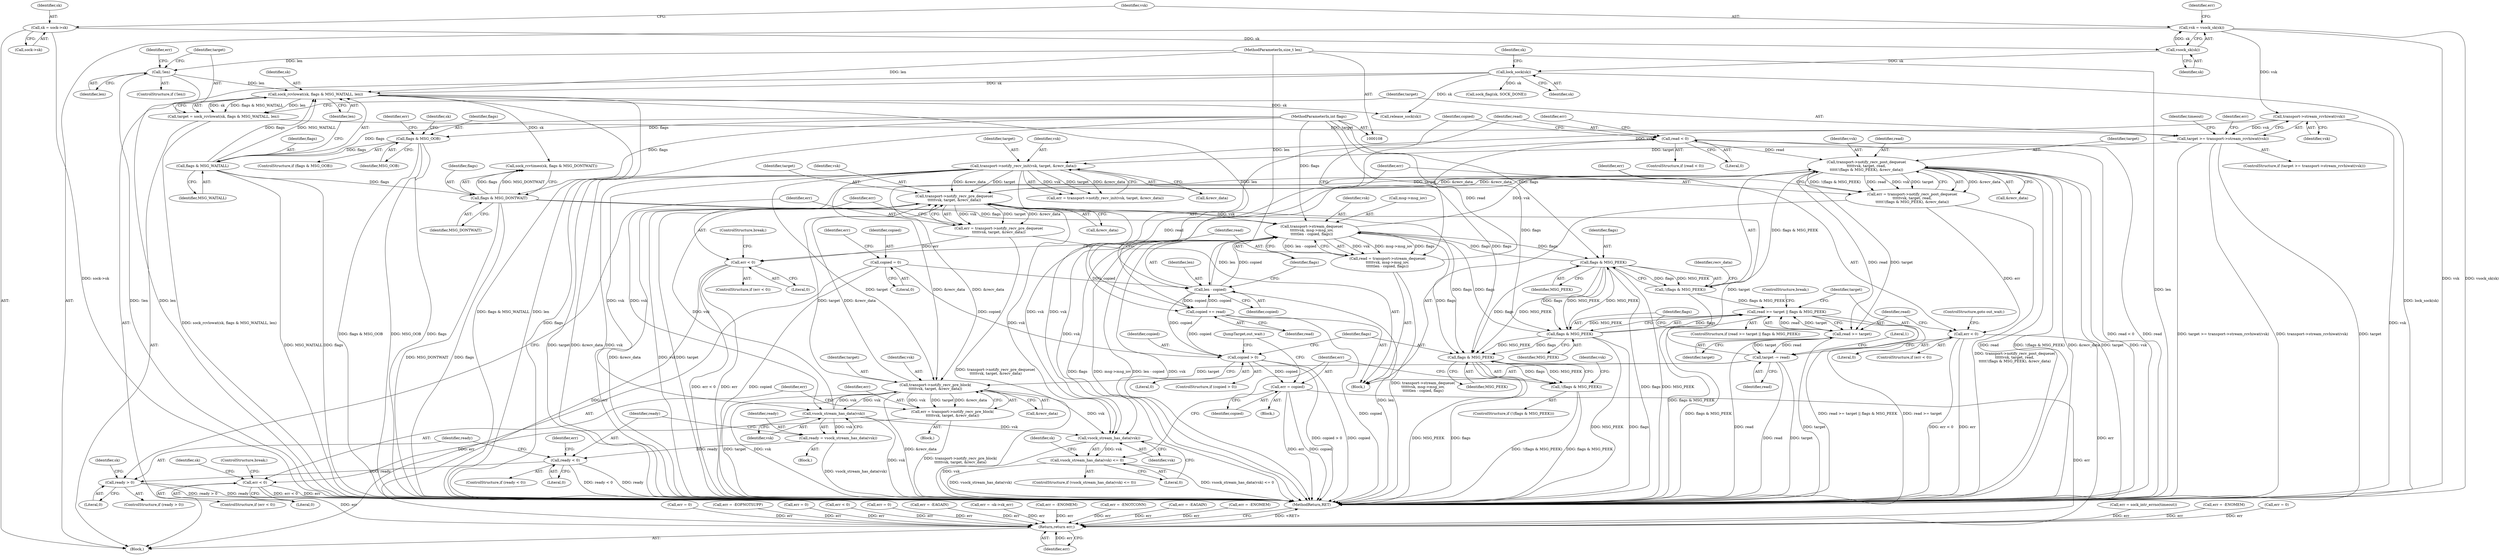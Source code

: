 digraph "0_linux_d5e0d0f607a7a029c6563a0470d88255c89a8d11@API" {
"1000288" [label="(Call,read < 0)"];
"1000276" [label="(Call,read = transport->stream_dequeue(\n\t\t\t\t\tvsk, msg->msg_iov,\n\t\t\t\t\tlen - copied, flags))"];
"1000278" [label="(Call,transport->stream_dequeue(\n\t\t\t\t\tvsk, msg->msg_iov,\n\t\t\t\t\tlen - copied, flags))"];
"1000266" [label="(Call,transport->notify_recv_pre_dequeue(\n\t\t\t\t\tvsk, target, &recv_data))"];
"1000245" [label="(Call,vsock_stream_has_data(vsk))"];
"1000363" [label="(Call,transport->notify_recv_pre_block(\n\t\t\t\t\tvsk, target, &recv_data))"];
"1000223" [label="(Call,transport->notify_recv_init(vsk, target, &recv_data))"];
"1000203" [label="(Call,transport->stream_rcvhiwat(vsk))"];
"1000129" [label="(Call,vsk = vsock_sk(sk))"];
"1000131" [label="(Call,vsock_sk(sk))"];
"1000124" [label="(Call,sk = sock->sk)"];
"1000201" [label="(Call,target >= transport->stream_rcvhiwat(vsk))"];
"1000192" [label="(Call,target = sock_rcvlowat(sk, flags & MSG_WAITALL, len))"];
"1000194" [label="(Call,sock_rcvlowat(sk, flags & MSG_WAITALL, len))"];
"1000141" [label="(Call,lock_sock(sk))"];
"1000196" [label="(Call,flags & MSG_WAITALL)"];
"1000164" [label="(Call,flags & MSG_OOB)"];
"1000113" [label="(MethodParameterIn,int flags)"];
"1000185" [label="(Call,!len)"];
"1000112" [label="(MethodParameterIn,size_t len)"];
"1000326" [label="(Call,target -= read)"];
"1000319" [label="(Call,read >= target)"];
"1000302" [label="(Call,transport->notify_recv_post_dequeue(\n\t\t\t\t\tvsk, target, read,\n\t\t\t\t\t!(flags & MSG_PEEK), &recv_data))"];
"1000288" [label="(Call,read < 0)"];
"1000306" [label="(Call,!(flags & MSG_PEEK))"];
"1000307" [label="(Call,flags & MSG_PEEK)"];
"1000322" [label="(Call,flags & MSG_PEEK)"];
"1000283" [label="(Call,len - copied)"];
"1000297" [label="(Call,copied += read)"];
"1000218" [label="(Call,copied = 0)"];
"1000215" [label="(Call,flags & MSG_DONTWAIT)"];
"1000243" [label="(Call,ready = vsock_stream_has_data(vsk))"];
"1000248" [label="(Call,ready < 0)"];
"1000259" [label="(Call,ready > 0)"];
"1000264" [label="(Call,err = transport->notify_recv_pre_dequeue(\n\t\t\t\t\tvsk, target, &recv_data))"];
"1000272" [label="(Call,err < 0)"];
"1000473" [label="(Return,return err;)"];
"1000447" [label="(Call,vsock_stream_has_data(vsk))"];
"1000446" [label="(Call,vsock_stream_has_data(vsk) <= 0)"];
"1000361" [label="(Call,err = transport->notify_recv_pre_block(\n\t\t\t\t\tvsk, target, &recv_data))"];
"1000369" [label="(Call,err < 0)"];
"1000300" [label="(Call,err = transport->notify_recv_post_dequeue(\n\t\t\t\t\tvsk, target, read,\n\t\t\t\t\t!(flags & MSG_PEEK), &recv_data))"];
"1000313" [label="(Call,err < 0)"];
"1000318" [label="(Call,read >= target || flags & MSG_PEEK)"];
"1000434" [label="(Call,flags & MSG_PEEK)"];
"1000433" [label="(Call,!(flags & MSG_PEEK))"];
"1000428" [label="(Call,copied > 0)"];
"1000461" [label="(Call,err = copied)"];
"1000283" [label="(Call,len - copied)"];
"1000224" [label="(Identifier,vsk)"];
"1000204" [label="(Identifier,vsk)"];
"1000124" [label="(Call,sk = sock->sk)"];
"1000241" [label="(Block,)"];
"1000385" [label="(Call,err = sock_intr_errno(timeout))"];
"1000226" [label="(Call,&recv_data)"];
"1000275" [label="(ControlStructure,break;)"];
"1000279" [label="(Identifier,vsk)"];
"1000277" [label="(Identifier,read)"];
"1000134" [label="(Identifier,err)"];
"1000252" [label="(Call,err = -ENOMEM)"];
"1000463" [label="(Identifier,copied)"];
"1000203" [label="(Call,transport->stream_rcvhiwat(vsk))"];
"1000264" [label="(Call,err = transport->notify_recv_pre_dequeue(\n\t\t\t\t\tvsk, target, &recv_data))"];
"1000166" [label="(Identifier,MSG_OOB)"];
"1000335" [label="(Identifier,sk)"];
"1000250" [label="(Literal,0)"];
"1000129" [label="(Call,vsk = vsock_sk(sk))"];
"1000272" [label="(Call,err < 0)"];
"1000369" [label="(Call,err < 0)"];
"1000364" [label="(Identifier,vsk)"];
"1000201" [label="(Call,target >= transport->stream_rcvhiwat(vsk))"];
"1000302" [label="(Call,transport->notify_recv_post_dequeue(\n\t\t\t\t\tvsk, target, read,\n\t\t\t\t\t!(flags & MSG_PEEK), &recv_data))"];
"1000428" [label="(Call,copied > 0)"];
"1000213" [label="(Call,sock_rcvtimeo(sk, flags & MSG_DONTWAIT))"];
"1000301" [label="(Identifier,err)"];
"1000432" [label="(ControlStructure,if (!(flags & MSG_PEEK)))"];
"1000260" [label="(Identifier,ready)"];
"1000473" [label="(Return,return err;)"];
"1000371" [label="(Literal,0)"];
"1000298" [label="(Identifier,copied)"];
"1000362" [label="(Identifier,err)"];
"1000180" [label="(Call,err = 0)"];
"1000297" [label="(Call,copied += read)"];
"1000312" [label="(ControlStructure,if (err < 0))"];
"1000132" [label="(Identifier,sk)"];
"1000268" [label="(Identifier,target)"];
"1000325" [label="(ControlStructure,break;)"];
"1000434" [label="(Call,flags & MSG_PEEK)"];
"1000225" [label="(Identifier,target)"];
"1000308" [label="(Identifier,flags)"];
"1000188" [label="(Call,err = 0)"];
"1000246" [label="(Identifier,vsk)"];
"1000322" [label="(Call,flags & MSG_PEEK)"];
"1000131" [label="(Call,vsock_sk(sk))"];
"1000222" [label="(Identifier,err)"];
"1000316" [label="(ControlStructure,goto out_wait;)"];
"1000185" [label="(Call,!len)"];
"1000199" [label="(Identifier,len)"];
"1000165" [label="(Identifier,flags)"];
"1000361" [label="(Call,err = transport->notify_recv_pre_block(\n\t\t\t\t\tvsk, target, &recv_data))"];
"1000258" [label="(ControlStructure,if (ready > 0))"];
"1000299" [label="(Identifier,read)"];
"1000330" [label="(Block,)"];
"1000194" [label="(Call,sock_rcvlowat(sk, flags & MSG_WAITALL, len))"];
"1000265" [label="(Identifier,err)"];
"1000366" [label="(Call,&recv_data)"];
"1000168" [label="(Call,err = -EOPNOTSUPP)"];
"1000324" [label="(Identifier,MSG_PEEK)"];
"1000286" [label="(Identifier,flags)"];
"1000253" [label="(Identifier,err)"];
"1000424" [label="(Call,err = 0)"];
"1000212" [label="(Identifier,timeout)"];
"1000433" [label="(Call,!(flags & MSG_PEEK))"];
"1000429" [label="(Identifier,copied)"];
"1000198" [label="(Identifier,MSG_WAITALL)"];
"1000261" [label="(Literal,0)"];
"1000327" [label="(Identifier,target)"];
"1000217" [label="(Identifier,MSG_DONTWAIT)"];
"1000229" [label="(Call,err < 0)"];
"1000259" [label="(Call,ready > 0)"];
"1000189" [label="(Identifier,err)"];
"1000323" [label="(Identifier,flags)"];
"1000245" [label="(Call,vsock_stream_has_data(vsk))"];
"1000326" [label="(Call,target -= read)"];
"1000306" [label="(Call,!(flags & MSG_PEEK))"];
"1000284" [label="(Identifier,len)"];
"1000446" [label="(Call,vsock_stream_has_data(vsk) <= 0)"];
"1000300" [label="(Call,err = transport->notify_recv_post_dequeue(\n\t\t\t\t\tvsk, target, read,\n\t\t\t\t\t!(flags & MSG_PEEK), &recv_data))"];
"1000287" [label="(ControlStructure,if (read < 0))"];
"1000303" [label="(Identifier,vsk)"];
"1000154" [label="(Call,err = 0)"];
"1000396" [label="(Call,err = -EAGAIN)"];
"1000448" [label="(Identifier,vsk)"];
"1000305" [label="(Identifier,read)"];
"1000216" [label="(Identifier,flags)"];
"1000427" [label="(ControlStructure,if (copied > 0))"];
"1000474" [label="(Identifier,err)"];
"1000151" [label="(Call,sock_flag(sk, SOCK_DONE))"];
"1000169" [label="(Identifier,err)"];
"1000267" [label="(Identifier,vsk)"];
"1000114" [label="(Block,)"];
"1000461" [label="(Call,err = copied)"];
"1000285" [label="(Identifier,copied)"];
"1000141" [label="(Call,lock_sock(sk))"];
"1000200" [label="(ControlStructure,if (target >= transport->stream_rcvhiwat(vsk)))"];
"1000186" [label="(Identifier,len)"];
"1000184" [label="(ControlStructure,if (!len))"];
"1000411" [label="(Call,err = -sk->sk_err)"];
"1000309" [label="(Identifier,MSG_PEEK)"];
"1000435" [label="(Identifier,flags)"];
"1000195" [label="(Identifier,sk)"];
"1000314" [label="(Identifier,err)"];
"1000447" [label="(Call,vsock_stream_has_data(vsk))"];
"1000142" [label="(Identifier,sk)"];
"1000292" [label="(Call,err = -ENOMEM)"];
"1000269" [label="(Call,&recv_data)"];
"1000266" [label="(Call,transport->notify_recv_pre_dequeue(\n\t\t\t\t\tvsk, target, &recv_data))"];
"1000240" [label="(Literal,1)"];
"1000315" [label="(Literal,0)"];
"1000441" [label="(Identifier,vsk)"];
"1000475" [label="(MethodReturn,RET)"];
"1000126" [label="(Call,sock->sk)"];
"1000197" [label="(Identifier,flags)"];
"1000248" [label="(Call,ready < 0)"];
"1000374" [label="(Identifier,sk)"];
"1000363" [label="(Call,transport->notify_recv_pre_block(\n\t\t\t\t\tvsk, target, &recv_data))"];
"1000318" [label="(Call,read >= target || flags & MSG_PEEK)"];
"1000176" [label="(Identifier,sk)"];
"1000244" [label="(Identifier,ready)"];
"1000431" [label="(Block,)"];
"1000146" [label="(Identifier,sk)"];
"1000290" [label="(Literal,0)"];
"1000112" [label="(MethodParameterIn,size_t len)"];
"1000158" [label="(Call,err = -ENOTCONN)"];
"1000196" [label="(Call,flags & MSG_WAITALL)"];
"1000271" [label="(ControlStructure,if (err < 0))"];
"1000163" [label="(ControlStructure,if (flags & MSG_OOB))"];
"1000293" [label="(Identifier,err)"];
"1000223" [label="(Call,transport->notify_recv_init(vsk, target, &recv_data))"];
"1000445" [label="(ControlStructure,if (vsock_stream_has_data(vsk) <= 0))"];
"1000304" [label="(Identifier,target)"];
"1000365" [label="(Identifier,target)"];
"1000193" [label="(Identifier,target)"];
"1000471" [label="(Call,release_sock(sk))"];
"1000449" [label="(Literal,0)"];
"1000207" [label="(Identifier,err)"];
"1000276" [label="(Call,read = transport->stream_dequeue(\n\t\t\t\t\tvsk, msg->msg_iov,\n\t\t\t\t\tlen - copied, flags))"];
"1000262" [label="(Block,)"];
"1000320" [label="(Identifier,read)"];
"1000288" [label="(Call,read < 0)"];
"1000464" [label="(JumpTarget,out_wait:)"];
"1000192" [label="(Call,target = sock_rcvlowat(sk, flags & MSG_WAITALL, len))"];
"1000289" [label="(Identifier,read)"];
"1000280" [label="(Call,msg->msg_iov)"];
"1000321" [label="(Identifier,target)"];
"1000372" [label="(ControlStructure,break;)"];
"1000220" [label="(Literal,0)"];
"1000436" [label="(Identifier,MSG_PEEK)"];
"1000218" [label="(Call,copied = 0)"];
"1000313" [label="(Call,err < 0)"];
"1000368" [label="(ControlStructure,if (err < 0))"];
"1000125" [label="(Identifier,sk)"];
"1000247" [label="(ControlStructure,if (ready < 0))"];
"1000164" [label="(Call,flags & MSG_OOB)"];
"1000453" [label="(Identifier,sk)"];
"1000219" [label="(Identifier,copied)"];
"1000311" [label="(Identifier,recv_data)"];
"1000130" [label="(Identifier,vsk)"];
"1000328" [label="(Identifier,read)"];
"1000249" [label="(Identifier,ready)"];
"1000370" [label="(Identifier,err)"];
"1000273" [label="(Identifier,err)"];
"1000356" [label="(Call,err = -EAGAIN)"];
"1000221" [label="(Call,err = transport->notify_recv_init(vsk, target, &recv_data))"];
"1000215" [label="(Call,flags & MSG_DONTWAIT)"];
"1000206" [label="(Call,err = -ENOMEM)"];
"1000319" [label="(Call,read >= target)"];
"1000113" [label="(MethodParameterIn,int flags)"];
"1000243" [label="(Call,ready = vsock_stream_has_data(vsk))"];
"1000430" [label="(Literal,0)"];
"1000317" [label="(ControlStructure,if (read >= target || flags & MSG_PEEK))"];
"1000278" [label="(Call,transport->stream_dequeue(\n\t\t\t\t\tvsk, msg->msg_iov,\n\t\t\t\t\tlen - copied, flags))"];
"1000307" [label="(Call,flags & MSG_PEEK)"];
"1000462" [label="(Identifier,err)"];
"1000202" [label="(Identifier,target)"];
"1000274" [label="(Literal,0)"];
"1000310" [label="(Call,&recv_data)"];
"1000288" -> "1000287"  [label="AST: "];
"1000288" -> "1000290"  [label="CFG: "];
"1000289" -> "1000288"  [label="AST: "];
"1000290" -> "1000288"  [label="AST: "];
"1000293" -> "1000288"  [label="CFG: "];
"1000298" -> "1000288"  [label="CFG: "];
"1000288" -> "1000475"  [label="DDG: read"];
"1000288" -> "1000475"  [label="DDG: read < 0"];
"1000276" -> "1000288"  [label="DDG: read"];
"1000288" -> "1000297"  [label="DDG: read"];
"1000288" -> "1000302"  [label="DDG: read"];
"1000276" -> "1000262"  [label="AST: "];
"1000276" -> "1000278"  [label="CFG: "];
"1000277" -> "1000276"  [label="AST: "];
"1000278" -> "1000276"  [label="AST: "];
"1000289" -> "1000276"  [label="CFG: "];
"1000276" -> "1000475"  [label="DDG: transport->stream_dequeue(\n\t\t\t\t\tvsk, msg->msg_iov,\n\t\t\t\t\tlen - copied, flags)"];
"1000278" -> "1000276"  [label="DDG: vsk"];
"1000278" -> "1000276"  [label="DDG: msg->msg_iov"];
"1000278" -> "1000276"  [label="DDG: len - copied"];
"1000278" -> "1000276"  [label="DDG: flags"];
"1000278" -> "1000286"  [label="CFG: "];
"1000279" -> "1000278"  [label="AST: "];
"1000280" -> "1000278"  [label="AST: "];
"1000283" -> "1000278"  [label="AST: "];
"1000286" -> "1000278"  [label="AST: "];
"1000278" -> "1000475"  [label="DDG: flags"];
"1000278" -> "1000475"  [label="DDG: msg->msg_iov"];
"1000278" -> "1000475"  [label="DDG: len - copied"];
"1000278" -> "1000475"  [label="DDG: vsk"];
"1000266" -> "1000278"  [label="DDG: vsk"];
"1000283" -> "1000278"  [label="DDG: len"];
"1000283" -> "1000278"  [label="DDG: copied"];
"1000215" -> "1000278"  [label="DDG: flags"];
"1000322" -> "1000278"  [label="DDG: flags"];
"1000307" -> "1000278"  [label="DDG: flags"];
"1000113" -> "1000278"  [label="DDG: flags"];
"1000278" -> "1000302"  [label="DDG: vsk"];
"1000278" -> "1000307"  [label="DDG: flags"];
"1000278" -> "1000434"  [label="DDG: flags"];
"1000278" -> "1000447"  [label="DDG: vsk"];
"1000266" -> "1000264"  [label="AST: "];
"1000266" -> "1000269"  [label="CFG: "];
"1000267" -> "1000266"  [label="AST: "];
"1000268" -> "1000266"  [label="AST: "];
"1000269" -> "1000266"  [label="AST: "];
"1000264" -> "1000266"  [label="CFG: "];
"1000266" -> "1000475"  [label="DDG: &recv_data"];
"1000266" -> "1000475"  [label="DDG: vsk"];
"1000266" -> "1000475"  [label="DDG: target"];
"1000266" -> "1000264"  [label="DDG: vsk"];
"1000266" -> "1000264"  [label="DDG: target"];
"1000266" -> "1000264"  [label="DDG: &recv_data"];
"1000245" -> "1000266"  [label="DDG: vsk"];
"1000363" -> "1000266"  [label="DDG: target"];
"1000363" -> "1000266"  [label="DDG: &recv_data"];
"1000223" -> "1000266"  [label="DDG: target"];
"1000223" -> "1000266"  [label="DDG: &recv_data"];
"1000326" -> "1000266"  [label="DDG: target"];
"1000302" -> "1000266"  [label="DDG: &recv_data"];
"1000266" -> "1000302"  [label="DDG: target"];
"1000266" -> "1000302"  [label="DDG: &recv_data"];
"1000266" -> "1000447"  [label="DDG: vsk"];
"1000245" -> "1000243"  [label="AST: "];
"1000245" -> "1000246"  [label="CFG: "];
"1000246" -> "1000245"  [label="AST: "];
"1000243" -> "1000245"  [label="CFG: "];
"1000245" -> "1000475"  [label="DDG: vsk"];
"1000245" -> "1000243"  [label="DDG: vsk"];
"1000363" -> "1000245"  [label="DDG: vsk"];
"1000302" -> "1000245"  [label="DDG: vsk"];
"1000223" -> "1000245"  [label="DDG: vsk"];
"1000245" -> "1000363"  [label="DDG: vsk"];
"1000245" -> "1000447"  [label="DDG: vsk"];
"1000363" -> "1000361"  [label="AST: "];
"1000363" -> "1000366"  [label="CFG: "];
"1000364" -> "1000363"  [label="AST: "];
"1000365" -> "1000363"  [label="AST: "];
"1000366" -> "1000363"  [label="AST: "];
"1000361" -> "1000363"  [label="CFG: "];
"1000363" -> "1000475"  [label="DDG: target"];
"1000363" -> "1000475"  [label="DDG: vsk"];
"1000363" -> "1000475"  [label="DDG: &recv_data"];
"1000363" -> "1000361"  [label="DDG: vsk"];
"1000363" -> "1000361"  [label="DDG: target"];
"1000363" -> "1000361"  [label="DDG: &recv_data"];
"1000223" -> "1000363"  [label="DDG: target"];
"1000223" -> "1000363"  [label="DDG: &recv_data"];
"1000326" -> "1000363"  [label="DDG: target"];
"1000302" -> "1000363"  [label="DDG: &recv_data"];
"1000363" -> "1000447"  [label="DDG: vsk"];
"1000223" -> "1000221"  [label="AST: "];
"1000223" -> "1000226"  [label="CFG: "];
"1000224" -> "1000223"  [label="AST: "];
"1000225" -> "1000223"  [label="AST: "];
"1000226" -> "1000223"  [label="AST: "];
"1000221" -> "1000223"  [label="CFG: "];
"1000223" -> "1000475"  [label="DDG: target"];
"1000223" -> "1000475"  [label="DDG: &recv_data"];
"1000223" -> "1000475"  [label="DDG: vsk"];
"1000223" -> "1000221"  [label="DDG: vsk"];
"1000223" -> "1000221"  [label="DDG: target"];
"1000223" -> "1000221"  [label="DDG: &recv_data"];
"1000203" -> "1000223"  [label="DDG: vsk"];
"1000201" -> "1000223"  [label="DDG: target"];
"1000223" -> "1000447"  [label="DDG: vsk"];
"1000203" -> "1000201"  [label="AST: "];
"1000203" -> "1000204"  [label="CFG: "];
"1000204" -> "1000203"  [label="AST: "];
"1000201" -> "1000203"  [label="CFG: "];
"1000203" -> "1000475"  [label="DDG: vsk"];
"1000203" -> "1000201"  [label="DDG: vsk"];
"1000129" -> "1000203"  [label="DDG: vsk"];
"1000129" -> "1000114"  [label="AST: "];
"1000129" -> "1000131"  [label="CFG: "];
"1000130" -> "1000129"  [label="AST: "];
"1000131" -> "1000129"  [label="AST: "];
"1000134" -> "1000129"  [label="CFG: "];
"1000129" -> "1000475"  [label="DDG: vsk"];
"1000129" -> "1000475"  [label="DDG: vsock_sk(sk)"];
"1000131" -> "1000129"  [label="DDG: sk"];
"1000131" -> "1000132"  [label="CFG: "];
"1000132" -> "1000131"  [label="AST: "];
"1000124" -> "1000131"  [label="DDG: sk"];
"1000131" -> "1000141"  [label="DDG: sk"];
"1000124" -> "1000114"  [label="AST: "];
"1000124" -> "1000126"  [label="CFG: "];
"1000125" -> "1000124"  [label="AST: "];
"1000126" -> "1000124"  [label="AST: "];
"1000130" -> "1000124"  [label="CFG: "];
"1000124" -> "1000475"  [label="DDG: sock->sk"];
"1000201" -> "1000200"  [label="AST: "];
"1000202" -> "1000201"  [label="AST: "];
"1000207" -> "1000201"  [label="CFG: "];
"1000212" -> "1000201"  [label="CFG: "];
"1000201" -> "1000475"  [label="DDG: target >= transport->stream_rcvhiwat(vsk)"];
"1000201" -> "1000475"  [label="DDG: transport->stream_rcvhiwat(vsk)"];
"1000201" -> "1000475"  [label="DDG: target"];
"1000192" -> "1000201"  [label="DDG: target"];
"1000192" -> "1000114"  [label="AST: "];
"1000192" -> "1000194"  [label="CFG: "];
"1000193" -> "1000192"  [label="AST: "];
"1000194" -> "1000192"  [label="AST: "];
"1000202" -> "1000192"  [label="CFG: "];
"1000192" -> "1000475"  [label="DDG: sock_rcvlowat(sk, flags & MSG_WAITALL, len)"];
"1000194" -> "1000192"  [label="DDG: sk"];
"1000194" -> "1000192"  [label="DDG: flags & MSG_WAITALL"];
"1000194" -> "1000192"  [label="DDG: len"];
"1000194" -> "1000199"  [label="CFG: "];
"1000195" -> "1000194"  [label="AST: "];
"1000196" -> "1000194"  [label="AST: "];
"1000199" -> "1000194"  [label="AST: "];
"1000194" -> "1000475"  [label="DDG: len"];
"1000194" -> "1000475"  [label="DDG: flags & MSG_WAITALL"];
"1000141" -> "1000194"  [label="DDG: sk"];
"1000196" -> "1000194"  [label="DDG: flags"];
"1000196" -> "1000194"  [label="DDG: MSG_WAITALL"];
"1000185" -> "1000194"  [label="DDG: len"];
"1000112" -> "1000194"  [label="DDG: len"];
"1000194" -> "1000213"  [label="DDG: sk"];
"1000194" -> "1000283"  [label="DDG: len"];
"1000194" -> "1000471"  [label="DDG: sk"];
"1000141" -> "1000114"  [label="AST: "];
"1000141" -> "1000142"  [label="CFG: "];
"1000142" -> "1000141"  [label="AST: "];
"1000146" -> "1000141"  [label="CFG: "];
"1000141" -> "1000475"  [label="DDG: lock_sock(sk)"];
"1000141" -> "1000151"  [label="DDG: sk"];
"1000141" -> "1000471"  [label="DDG: sk"];
"1000196" -> "1000198"  [label="CFG: "];
"1000197" -> "1000196"  [label="AST: "];
"1000198" -> "1000196"  [label="AST: "];
"1000199" -> "1000196"  [label="CFG: "];
"1000196" -> "1000475"  [label="DDG: flags"];
"1000196" -> "1000475"  [label="DDG: MSG_WAITALL"];
"1000164" -> "1000196"  [label="DDG: flags"];
"1000113" -> "1000196"  [label="DDG: flags"];
"1000196" -> "1000215"  [label="DDG: flags"];
"1000164" -> "1000163"  [label="AST: "];
"1000164" -> "1000166"  [label="CFG: "];
"1000165" -> "1000164"  [label="AST: "];
"1000166" -> "1000164"  [label="AST: "];
"1000169" -> "1000164"  [label="CFG: "];
"1000176" -> "1000164"  [label="CFG: "];
"1000164" -> "1000475"  [label="DDG: flags & MSG_OOB"];
"1000164" -> "1000475"  [label="DDG: MSG_OOB"];
"1000164" -> "1000475"  [label="DDG: flags"];
"1000113" -> "1000164"  [label="DDG: flags"];
"1000113" -> "1000108"  [label="AST: "];
"1000113" -> "1000475"  [label="DDG: flags"];
"1000113" -> "1000215"  [label="DDG: flags"];
"1000113" -> "1000307"  [label="DDG: flags"];
"1000113" -> "1000322"  [label="DDG: flags"];
"1000113" -> "1000434"  [label="DDG: flags"];
"1000185" -> "1000184"  [label="AST: "];
"1000185" -> "1000186"  [label="CFG: "];
"1000186" -> "1000185"  [label="AST: "];
"1000189" -> "1000185"  [label="CFG: "];
"1000193" -> "1000185"  [label="CFG: "];
"1000185" -> "1000475"  [label="DDG: !len"];
"1000185" -> "1000475"  [label="DDG: len"];
"1000112" -> "1000185"  [label="DDG: len"];
"1000112" -> "1000108"  [label="AST: "];
"1000112" -> "1000475"  [label="DDG: len"];
"1000112" -> "1000283"  [label="DDG: len"];
"1000326" -> "1000262"  [label="AST: "];
"1000326" -> "1000328"  [label="CFG: "];
"1000327" -> "1000326"  [label="AST: "];
"1000328" -> "1000326"  [label="AST: "];
"1000240" -> "1000326"  [label="CFG: "];
"1000326" -> "1000475"  [label="DDG: read"];
"1000326" -> "1000475"  [label="DDG: target"];
"1000319" -> "1000326"  [label="DDG: read"];
"1000319" -> "1000326"  [label="DDG: target"];
"1000319" -> "1000318"  [label="AST: "];
"1000319" -> "1000321"  [label="CFG: "];
"1000320" -> "1000319"  [label="AST: "];
"1000321" -> "1000319"  [label="AST: "];
"1000323" -> "1000319"  [label="CFG: "];
"1000318" -> "1000319"  [label="CFG: "];
"1000319" -> "1000475"  [label="DDG: target"];
"1000319" -> "1000475"  [label="DDG: read"];
"1000319" -> "1000318"  [label="DDG: read"];
"1000319" -> "1000318"  [label="DDG: target"];
"1000302" -> "1000319"  [label="DDG: read"];
"1000302" -> "1000319"  [label="DDG: target"];
"1000302" -> "1000300"  [label="AST: "];
"1000302" -> "1000310"  [label="CFG: "];
"1000303" -> "1000302"  [label="AST: "];
"1000304" -> "1000302"  [label="AST: "];
"1000305" -> "1000302"  [label="AST: "];
"1000306" -> "1000302"  [label="AST: "];
"1000310" -> "1000302"  [label="AST: "];
"1000300" -> "1000302"  [label="CFG: "];
"1000302" -> "1000475"  [label="DDG: &recv_data"];
"1000302" -> "1000475"  [label="DDG: target"];
"1000302" -> "1000475"  [label="DDG: vsk"];
"1000302" -> "1000475"  [label="DDG: read"];
"1000302" -> "1000475"  [label="DDG: !(flags & MSG_PEEK)"];
"1000302" -> "1000300"  [label="DDG: &recv_data"];
"1000302" -> "1000300"  [label="DDG: !(flags & MSG_PEEK)"];
"1000302" -> "1000300"  [label="DDG: read"];
"1000302" -> "1000300"  [label="DDG: vsk"];
"1000302" -> "1000300"  [label="DDG: target"];
"1000306" -> "1000302"  [label="DDG: flags & MSG_PEEK"];
"1000302" -> "1000447"  [label="DDG: vsk"];
"1000306" -> "1000307"  [label="CFG: "];
"1000307" -> "1000306"  [label="AST: "];
"1000311" -> "1000306"  [label="CFG: "];
"1000306" -> "1000475"  [label="DDG: flags & MSG_PEEK"];
"1000307" -> "1000306"  [label="DDG: flags"];
"1000307" -> "1000306"  [label="DDG: MSG_PEEK"];
"1000306" -> "1000318"  [label="DDG: flags & MSG_PEEK"];
"1000307" -> "1000309"  [label="CFG: "];
"1000308" -> "1000307"  [label="AST: "];
"1000309" -> "1000307"  [label="AST: "];
"1000307" -> "1000475"  [label="DDG: MSG_PEEK"];
"1000307" -> "1000475"  [label="DDG: flags"];
"1000322" -> "1000307"  [label="DDG: MSG_PEEK"];
"1000307" -> "1000322"  [label="DDG: flags"];
"1000307" -> "1000322"  [label="DDG: MSG_PEEK"];
"1000307" -> "1000434"  [label="DDG: flags"];
"1000307" -> "1000434"  [label="DDG: MSG_PEEK"];
"1000322" -> "1000318"  [label="AST: "];
"1000322" -> "1000324"  [label="CFG: "];
"1000323" -> "1000322"  [label="AST: "];
"1000324" -> "1000322"  [label="AST: "];
"1000318" -> "1000322"  [label="CFG: "];
"1000322" -> "1000475"  [label="DDG: MSG_PEEK"];
"1000322" -> "1000475"  [label="DDG: flags"];
"1000322" -> "1000318"  [label="DDG: flags"];
"1000322" -> "1000318"  [label="DDG: MSG_PEEK"];
"1000322" -> "1000434"  [label="DDG: flags"];
"1000322" -> "1000434"  [label="DDG: MSG_PEEK"];
"1000283" -> "1000285"  [label="CFG: "];
"1000284" -> "1000283"  [label="AST: "];
"1000285" -> "1000283"  [label="AST: "];
"1000286" -> "1000283"  [label="CFG: "];
"1000283" -> "1000475"  [label="DDG: len"];
"1000297" -> "1000283"  [label="DDG: copied"];
"1000218" -> "1000283"  [label="DDG: copied"];
"1000283" -> "1000297"  [label="DDG: copied"];
"1000283" -> "1000428"  [label="DDG: copied"];
"1000297" -> "1000262"  [label="AST: "];
"1000297" -> "1000299"  [label="CFG: "];
"1000298" -> "1000297"  [label="AST: "];
"1000299" -> "1000297"  [label="AST: "];
"1000301" -> "1000297"  [label="CFG: "];
"1000297" -> "1000475"  [label="DDG: copied"];
"1000297" -> "1000428"  [label="DDG: copied"];
"1000218" -> "1000114"  [label="AST: "];
"1000218" -> "1000220"  [label="CFG: "];
"1000219" -> "1000218"  [label="AST: "];
"1000220" -> "1000218"  [label="AST: "];
"1000222" -> "1000218"  [label="CFG: "];
"1000218" -> "1000475"  [label="DDG: copied"];
"1000218" -> "1000428"  [label="DDG: copied"];
"1000215" -> "1000213"  [label="AST: "];
"1000215" -> "1000217"  [label="CFG: "];
"1000216" -> "1000215"  [label="AST: "];
"1000217" -> "1000215"  [label="AST: "];
"1000213" -> "1000215"  [label="CFG: "];
"1000215" -> "1000475"  [label="DDG: flags"];
"1000215" -> "1000475"  [label="DDG: MSG_DONTWAIT"];
"1000215" -> "1000213"  [label="DDG: flags"];
"1000215" -> "1000213"  [label="DDG: MSG_DONTWAIT"];
"1000215" -> "1000434"  [label="DDG: flags"];
"1000243" -> "1000241"  [label="AST: "];
"1000244" -> "1000243"  [label="AST: "];
"1000249" -> "1000243"  [label="CFG: "];
"1000243" -> "1000475"  [label="DDG: vsock_stream_has_data(vsk)"];
"1000243" -> "1000248"  [label="DDG: ready"];
"1000248" -> "1000247"  [label="AST: "];
"1000248" -> "1000250"  [label="CFG: "];
"1000249" -> "1000248"  [label="AST: "];
"1000250" -> "1000248"  [label="AST: "];
"1000253" -> "1000248"  [label="CFG: "];
"1000260" -> "1000248"  [label="CFG: "];
"1000248" -> "1000475"  [label="DDG: ready < 0"];
"1000248" -> "1000475"  [label="DDG: ready"];
"1000248" -> "1000259"  [label="DDG: ready"];
"1000259" -> "1000258"  [label="AST: "];
"1000259" -> "1000261"  [label="CFG: "];
"1000260" -> "1000259"  [label="AST: "];
"1000261" -> "1000259"  [label="AST: "];
"1000265" -> "1000259"  [label="CFG: "];
"1000335" -> "1000259"  [label="CFG: "];
"1000259" -> "1000475"  [label="DDG: ready > 0"];
"1000259" -> "1000475"  [label="DDG: ready"];
"1000264" -> "1000262"  [label="AST: "];
"1000265" -> "1000264"  [label="AST: "];
"1000273" -> "1000264"  [label="CFG: "];
"1000264" -> "1000475"  [label="DDG: transport->notify_recv_pre_dequeue(\n\t\t\t\t\tvsk, target, &recv_data)"];
"1000264" -> "1000272"  [label="DDG: err"];
"1000272" -> "1000271"  [label="AST: "];
"1000272" -> "1000274"  [label="CFG: "];
"1000273" -> "1000272"  [label="AST: "];
"1000274" -> "1000272"  [label="AST: "];
"1000275" -> "1000272"  [label="CFG: "];
"1000277" -> "1000272"  [label="CFG: "];
"1000272" -> "1000475"  [label="DDG: err"];
"1000272" -> "1000475"  [label="DDG: err < 0"];
"1000272" -> "1000473"  [label="DDG: err"];
"1000473" -> "1000114"  [label="AST: "];
"1000473" -> "1000474"  [label="CFG: "];
"1000474" -> "1000473"  [label="AST: "];
"1000475" -> "1000473"  [label="CFG: "];
"1000473" -> "1000475"  [label="DDG: <RET>"];
"1000474" -> "1000473"  [label="DDG: err"];
"1000158" -> "1000473"  [label="DDG: err"];
"1000396" -> "1000473"  [label="DDG: err"];
"1000292" -> "1000473"  [label="DDG: err"];
"1000188" -> "1000473"  [label="DDG: err"];
"1000154" -> "1000473"  [label="DDG: err"];
"1000180" -> "1000473"  [label="DDG: err"];
"1000424" -> "1000473"  [label="DDG: err"];
"1000206" -> "1000473"  [label="DDG: err"];
"1000385" -> "1000473"  [label="DDG: err"];
"1000313" -> "1000473"  [label="DDG: err"];
"1000252" -> "1000473"  [label="DDG: err"];
"1000369" -> "1000473"  [label="DDG: err"];
"1000168" -> "1000473"  [label="DDG: err"];
"1000411" -> "1000473"  [label="DDG: err"];
"1000356" -> "1000473"  [label="DDG: err"];
"1000229" -> "1000473"  [label="DDG: err"];
"1000461" -> "1000473"  [label="DDG: err"];
"1000447" -> "1000446"  [label="AST: "];
"1000447" -> "1000448"  [label="CFG: "];
"1000448" -> "1000447"  [label="AST: "];
"1000449" -> "1000447"  [label="CFG: "];
"1000447" -> "1000475"  [label="DDG: vsk"];
"1000447" -> "1000446"  [label="DDG: vsk"];
"1000446" -> "1000445"  [label="AST: "];
"1000446" -> "1000449"  [label="CFG: "];
"1000449" -> "1000446"  [label="AST: "];
"1000453" -> "1000446"  [label="CFG: "];
"1000462" -> "1000446"  [label="CFG: "];
"1000446" -> "1000475"  [label="DDG: vsock_stream_has_data(vsk) <= 0"];
"1000446" -> "1000475"  [label="DDG: vsock_stream_has_data(vsk)"];
"1000361" -> "1000330"  [label="AST: "];
"1000362" -> "1000361"  [label="AST: "];
"1000370" -> "1000361"  [label="CFG: "];
"1000361" -> "1000475"  [label="DDG: transport->notify_recv_pre_block(\n\t\t\t\t\tvsk, target, &recv_data)"];
"1000361" -> "1000369"  [label="DDG: err"];
"1000369" -> "1000368"  [label="AST: "];
"1000369" -> "1000371"  [label="CFG: "];
"1000370" -> "1000369"  [label="AST: "];
"1000371" -> "1000369"  [label="AST: "];
"1000372" -> "1000369"  [label="CFG: "];
"1000374" -> "1000369"  [label="CFG: "];
"1000369" -> "1000475"  [label="DDG: err < 0"];
"1000369" -> "1000475"  [label="DDG: err"];
"1000300" -> "1000262"  [label="AST: "];
"1000301" -> "1000300"  [label="AST: "];
"1000314" -> "1000300"  [label="CFG: "];
"1000300" -> "1000475"  [label="DDG: transport->notify_recv_post_dequeue(\n\t\t\t\t\tvsk, target, read,\n\t\t\t\t\t!(flags & MSG_PEEK), &recv_data)"];
"1000300" -> "1000313"  [label="DDG: err"];
"1000313" -> "1000312"  [label="AST: "];
"1000313" -> "1000315"  [label="CFG: "];
"1000314" -> "1000313"  [label="AST: "];
"1000315" -> "1000313"  [label="AST: "];
"1000316" -> "1000313"  [label="CFG: "];
"1000320" -> "1000313"  [label="CFG: "];
"1000313" -> "1000475"  [label="DDG: err < 0"];
"1000313" -> "1000475"  [label="DDG: err"];
"1000318" -> "1000317"  [label="AST: "];
"1000325" -> "1000318"  [label="CFG: "];
"1000327" -> "1000318"  [label="CFG: "];
"1000318" -> "1000475"  [label="DDG: read >= target || flags & MSG_PEEK"];
"1000318" -> "1000475"  [label="DDG: read >= target"];
"1000318" -> "1000475"  [label="DDG: flags & MSG_PEEK"];
"1000434" -> "1000433"  [label="AST: "];
"1000434" -> "1000436"  [label="CFG: "];
"1000435" -> "1000434"  [label="AST: "];
"1000436" -> "1000434"  [label="AST: "];
"1000433" -> "1000434"  [label="CFG: "];
"1000434" -> "1000475"  [label="DDG: MSG_PEEK"];
"1000434" -> "1000475"  [label="DDG: flags"];
"1000434" -> "1000433"  [label="DDG: flags"];
"1000434" -> "1000433"  [label="DDG: MSG_PEEK"];
"1000433" -> "1000432"  [label="AST: "];
"1000441" -> "1000433"  [label="CFG: "];
"1000462" -> "1000433"  [label="CFG: "];
"1000433" -> "1000475"  [label="DDG: flags & MSG_PEEK"];
"1000433" -> "1000475"  [label="DDG: !(flags & MSG_PEEK)"];
"1000428" -> "1000427"  [label="AST: "];
"1000428" -> "1000430"  [label="CFG: "];
"1000429" -> "1000428"  [label="AST: "];
"1000430" -> "1000428"  [label="AST: "];
"1000435" -> "1000428"  [label="CFG: "];
"1000464" -> "1000428"  [label="CFG: "];
"1000428" -> "1000475"  [label="DDG: copied > 0"];
"1000428" -> "1000475"  [label="DDG: copied"];
"1000428" -> "1000461"  [label="DDG: copied"];
"1000461" -> "1000431"  [label="AST: "];
"1000461" -> "1000463"  [label="CFG: "];
"1000462" -> "1000461"  [label="AST: "];
"1000463" -> "1000461"  [label="AST: "];
"1000464" -> "1000461"  [label="CFG: "];
"1000461" -> "1000475"  [label="DDG: copied"];
"1000461" -> "1000475"  [label="DDG: err"];
}
